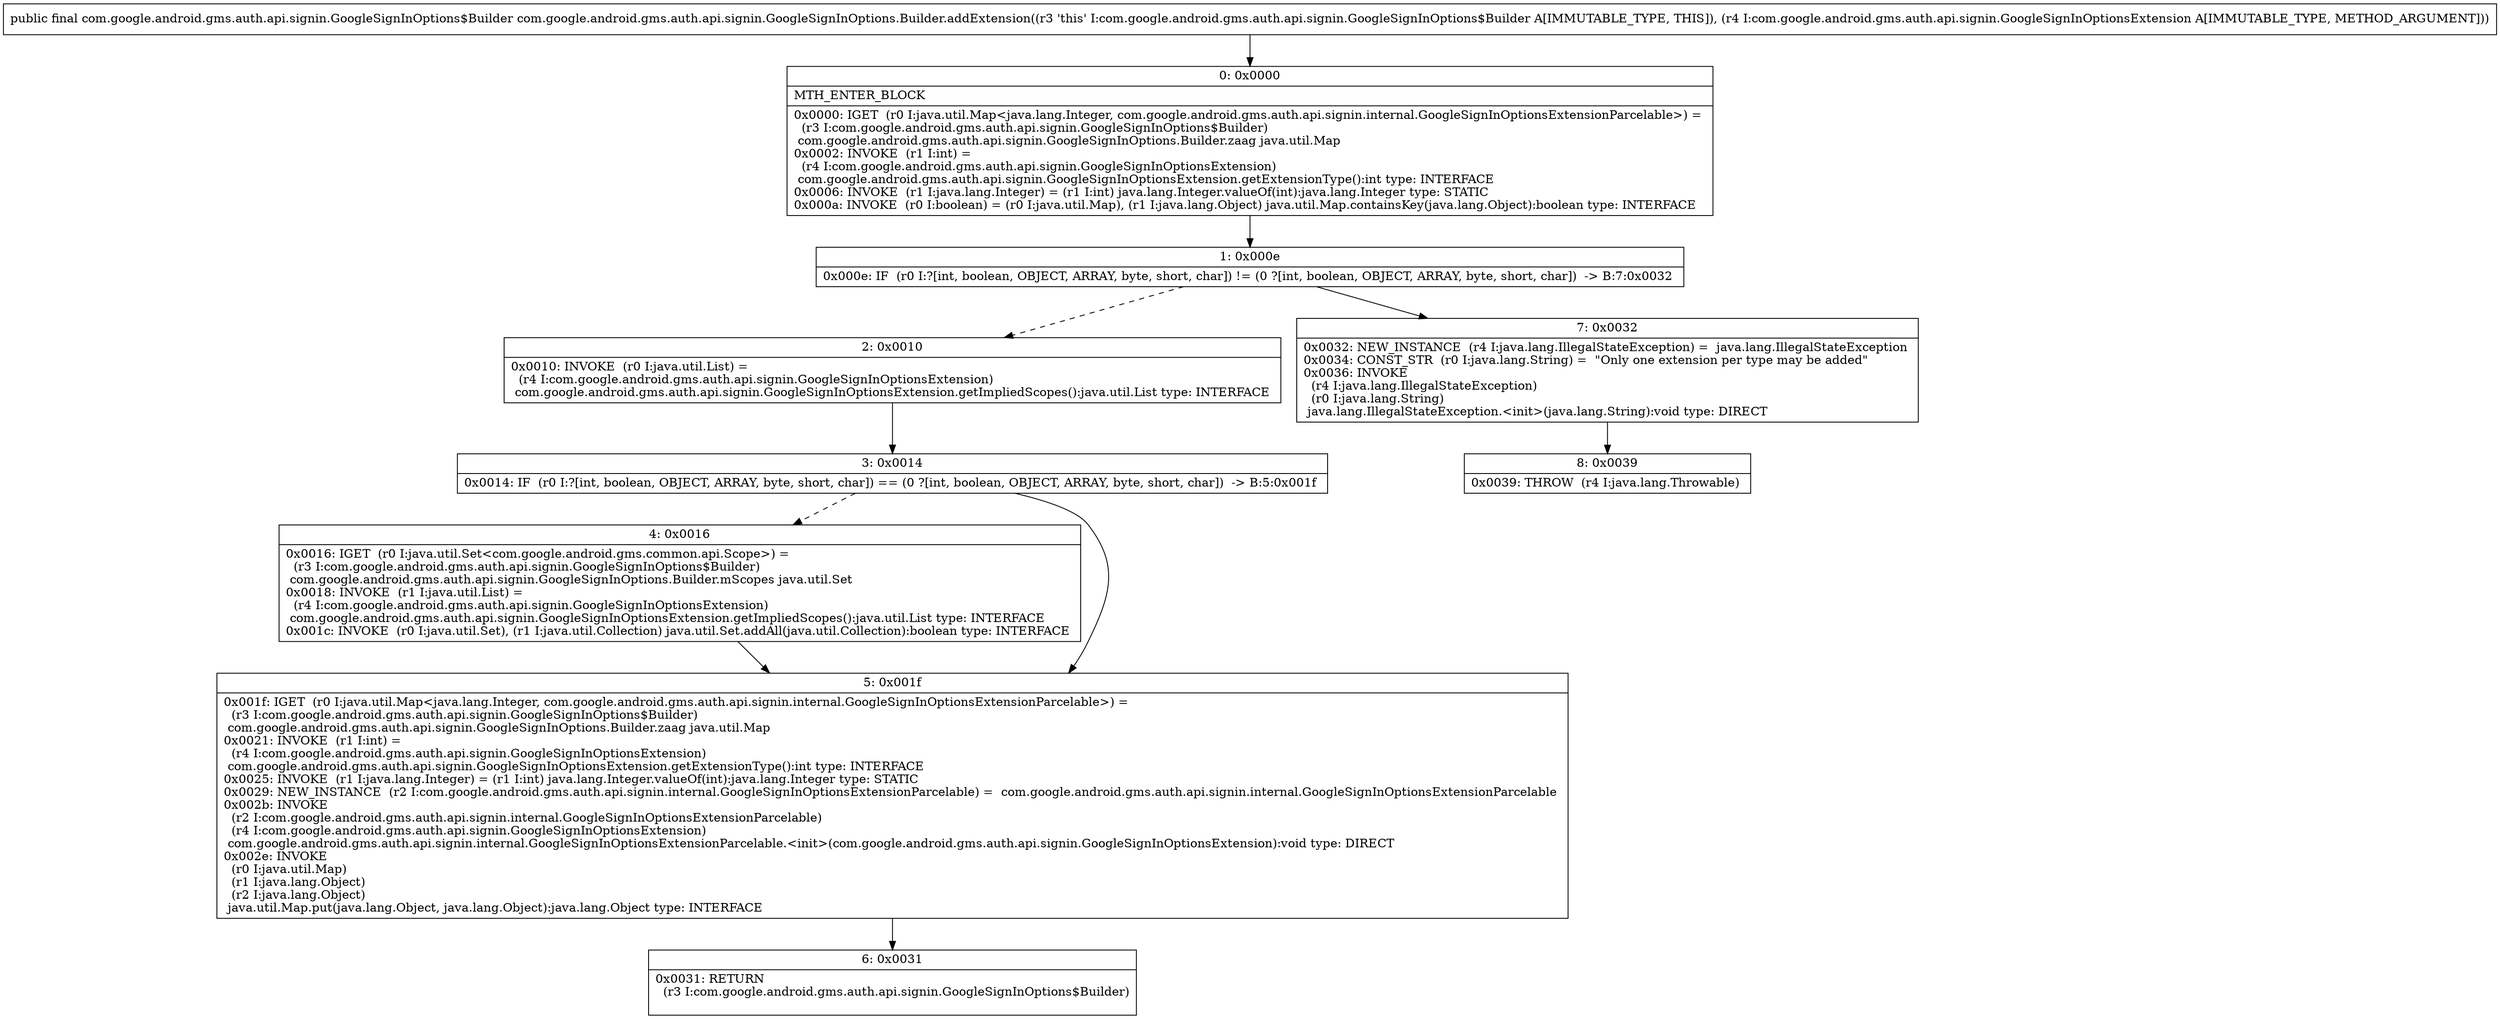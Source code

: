 digraph "CFG forcom.google.android.gms.auth.api.signin.GoogleSignInOptions.Builder.addExtension(Lcom\/google\/android\/gms\/auth\/api\/signin\/GoogleSignInOptionsExtension;)Lcom\/google\/android\/gms\/auth\/api\/signin\/GoogleSignInOptions$Builder;" {
Node_0 [shape=record,label="{0\:\ 0x0000|MTH_ENTER_BLOCK\l|0x0000: IGET  (r0 I:java.util.Map\<java.lang.Integer, com.google.android.gms.auth.api.signin.internal.GoogleSignInOptionsExtensionParcelable\>) = \l  (r3 I:com.google.android.gms.auth.api.signin.GoogleSignInOptions$Builder)\l com.google.android.gms.auth.api.signin.GoogleSignInOptions.Builder.zaag java.util.Map \l0x0002: INVOKE  (r1 I:int) = \l  (r4 I:com.google.android.gms.auth.api.signin.GoogleSignInOptionsExtension)\l com.google.android.gms.auth.api.signin.GoogleSignInOptionsExtension.getExtensionType():int type: INTERFACE \l0x0006: INVOKE  (r1 I:java.lang.Integer) = (r1 I:int) java.lang.Integer.valueOf(int):java.lang.Integer type: STATIC \l0x000a: INVOKE  (r0 I:boolean) = (r0 I:java.util.Map), (r1 I:java.lang.Object) java.util.Map.containsKey(java.lang.Object):boolean type: INTERFACE \l}"];
Node_1 [shape=record,label="{1\:\ 0x000e|0x000e: IF  (r0 I:?[int, boolean, OBJECT, ARRAY, byte, short, char]) != (0 ?[int, boolean, OBJECT, ARRAY, byte, short, char])  \-\> B:7:0x0032 \l}"];
Node_2 [shape=record,label="{2\:\ 0x0010|0x0010: INVOKE  (r0 I:java.util.List) = \l  (r4 I:com.google.android.gms.auth.api.signin.GoogleSignInOptionsExtension)\l com.google.android.gms.auth.api.signin.GoogleSignInOptionsExtension.getImpliedScopes():java.util.List type: INTERFACE \l}"];
Node_3 [shape=record,label="{3\:\ 0x0014|0x0014: IF  (r0 I:?[int, boolean, OBJECT, ARRAY, byte, short, char]) == (0 ?[int, boolean, OBJECT, ARRAY, byte, short, char])  \-\> B:5:0x001f \l}"];
Node_4 [shape=record,label="{4\:\ 0x0016|0x0016: IGET  (r0 I:java.util.Set\<com.google.android.gms.common.api.Scope\>) = \l  (r3 I:com.google.android.gms.auth.api.signin.GoogleSignInOptions$Builder)\l com.google.android.gms.auth.api.signin.GoogleSignInOptions.Builder.mScopes java.util.Set \l0x0018: INVOKE  (r1 I:java.util.List) = \l  (r4 I:com.google.android.gms.auth.api.signin.GoogleSignInOptionsExtension)\l com.google.android.gms.auth.api.signin.GoogleSignInOptionsExtension.getImpliedScopes():java.util.List type: INTERFACE \l0x001c: INVOKE  (r0 I:java.util.Set), (r1 I:java.util.Collection) java.util.Set.addAll(java.util.Collection):boolean type: INTERFACE \l}"];
Node_5 [shape=record,label="{5\:\ 0x001f|0x001f: IGET  (r0 I:java.util.Map\<java.lang.Integer, com.google.android.gms.auth.api.signin.internal.GoogleSignInOptionsExtensionParcelable\>) = \l  (r3 I:com.google.android.gms.auth.api.signin.GoogleSignInOptions$Builder)\l com.google.android.gms.auth.api.signin.GoogleSignInOptions.Builder.zaag java.util.Map \l0x0021: INVOKE  (r1 I:int) = \l  (r4 I:com.google.android.gms.auth.api.signin.GoogleSignInOptionsExtension)\l com.google.android.gms.auth.api.signin.GoogleSignInOptionsExtension.getExtensionType():int type: INTERFACE \l0x0025: INVOKE  (r1 I:java.lang.Integer) = (r1 I:int) java.lang.Integer.valueOf(int):java.lang.Integer type: STATIC \l0x0029: NEW_INSTANCE  (r2 I:com.google.android.gms.auth.api.signin.internal.GoogleSignInOptionsExtensionParcelable) =  com.google.android.gms.auth.api.signin.internal.GoogleSignInOptionsExtensionParcelable \l0x002b: INVOKE  \l  (r2 I:com.google.android.gms.auth.api.signin.internal.GoogleSignInOptionsExtensionParcelable)\l  (r4 I:com.google.android.gms.auth.api.signin.GoogleSignInOptionsExtension)\l com.google.android.gms.auth.api.signin.internal.GoogleSignInOptionsExtensionParcelable.\<init\>(com.google.android.gms.auth.api.signin.GoogleSignInOptionsExtension):void type: DIRECT \l0x002e: INVOKE  \l  (r0 I:java.util.Map)\l  (r1 I:java.lang.Object)\l  (r2 I:java.lang.Object)\l java.util.Map.put(java.lang.Object, java.lang.Object):java.lang.Object type: INTERFACE \l}"];
Node_6 [shape=record,label="{6\:\ 0x0031|0x0031: RETURN  \l  (r3 I:com.google.android.gms.auth.api.signin.GoogleSignInOptions$Builder)\l \l}"];
Node_7 [shape=record,label="{7\:\ 0x0032|0x0032: NEW_INSTANCE  (r4 I:java.lang.IllegalStateException) =  java.lang.IllegalStateException \l0x0034: CONST_STR  (r0 I:java.lang.String) =  \"Only one extension per type may be added\" \l0x0036: INVOKE  \l  (r4 I:java.lang.IllegalStateException)\l  (r0 I:java.lang.String)\l java.lang.IllegalStateException.\<init\>(java.lang.String):void type: DIRECT \l}"];
Node_8 [shape=record,label="{8\:\ 0x0039|0x0039: THROW  (r4 I:java.lang.Throwable) \l}"];
MethodNode[shape=record,label="{public final com.google.android.gms.auth.api.signin.GoogleSignInOptions$Builder com.google.android.gms.auth.api.signin.GoogleSignInOptions.Builder.addExtension((r3 'this' I:com.google.android.gms.auth.api.signin.GoogleSignInOptions$Builder A[IMMUTABLE_TYPE, THIS]), (r4 I:com.google.android.gms.auth.api.signin.GoogleSignInOptionsExtension A[IMMUTABLE_TYPE, METHOD_ARGUMENT])) }"];
MethodNode -> Node_0;
Node_0 -> Node_1;
Node_1 -> Node_2[style=dashed];
Node_1 -> Node_7;
Node_2 -> Node_3;
Node_3 -> Node_4[style=dashed];
Node_3 -> Node_5;
Node_4 -> Node_5;
Node_5 -> Node_6;
Node_7 -> Node_8;
}

